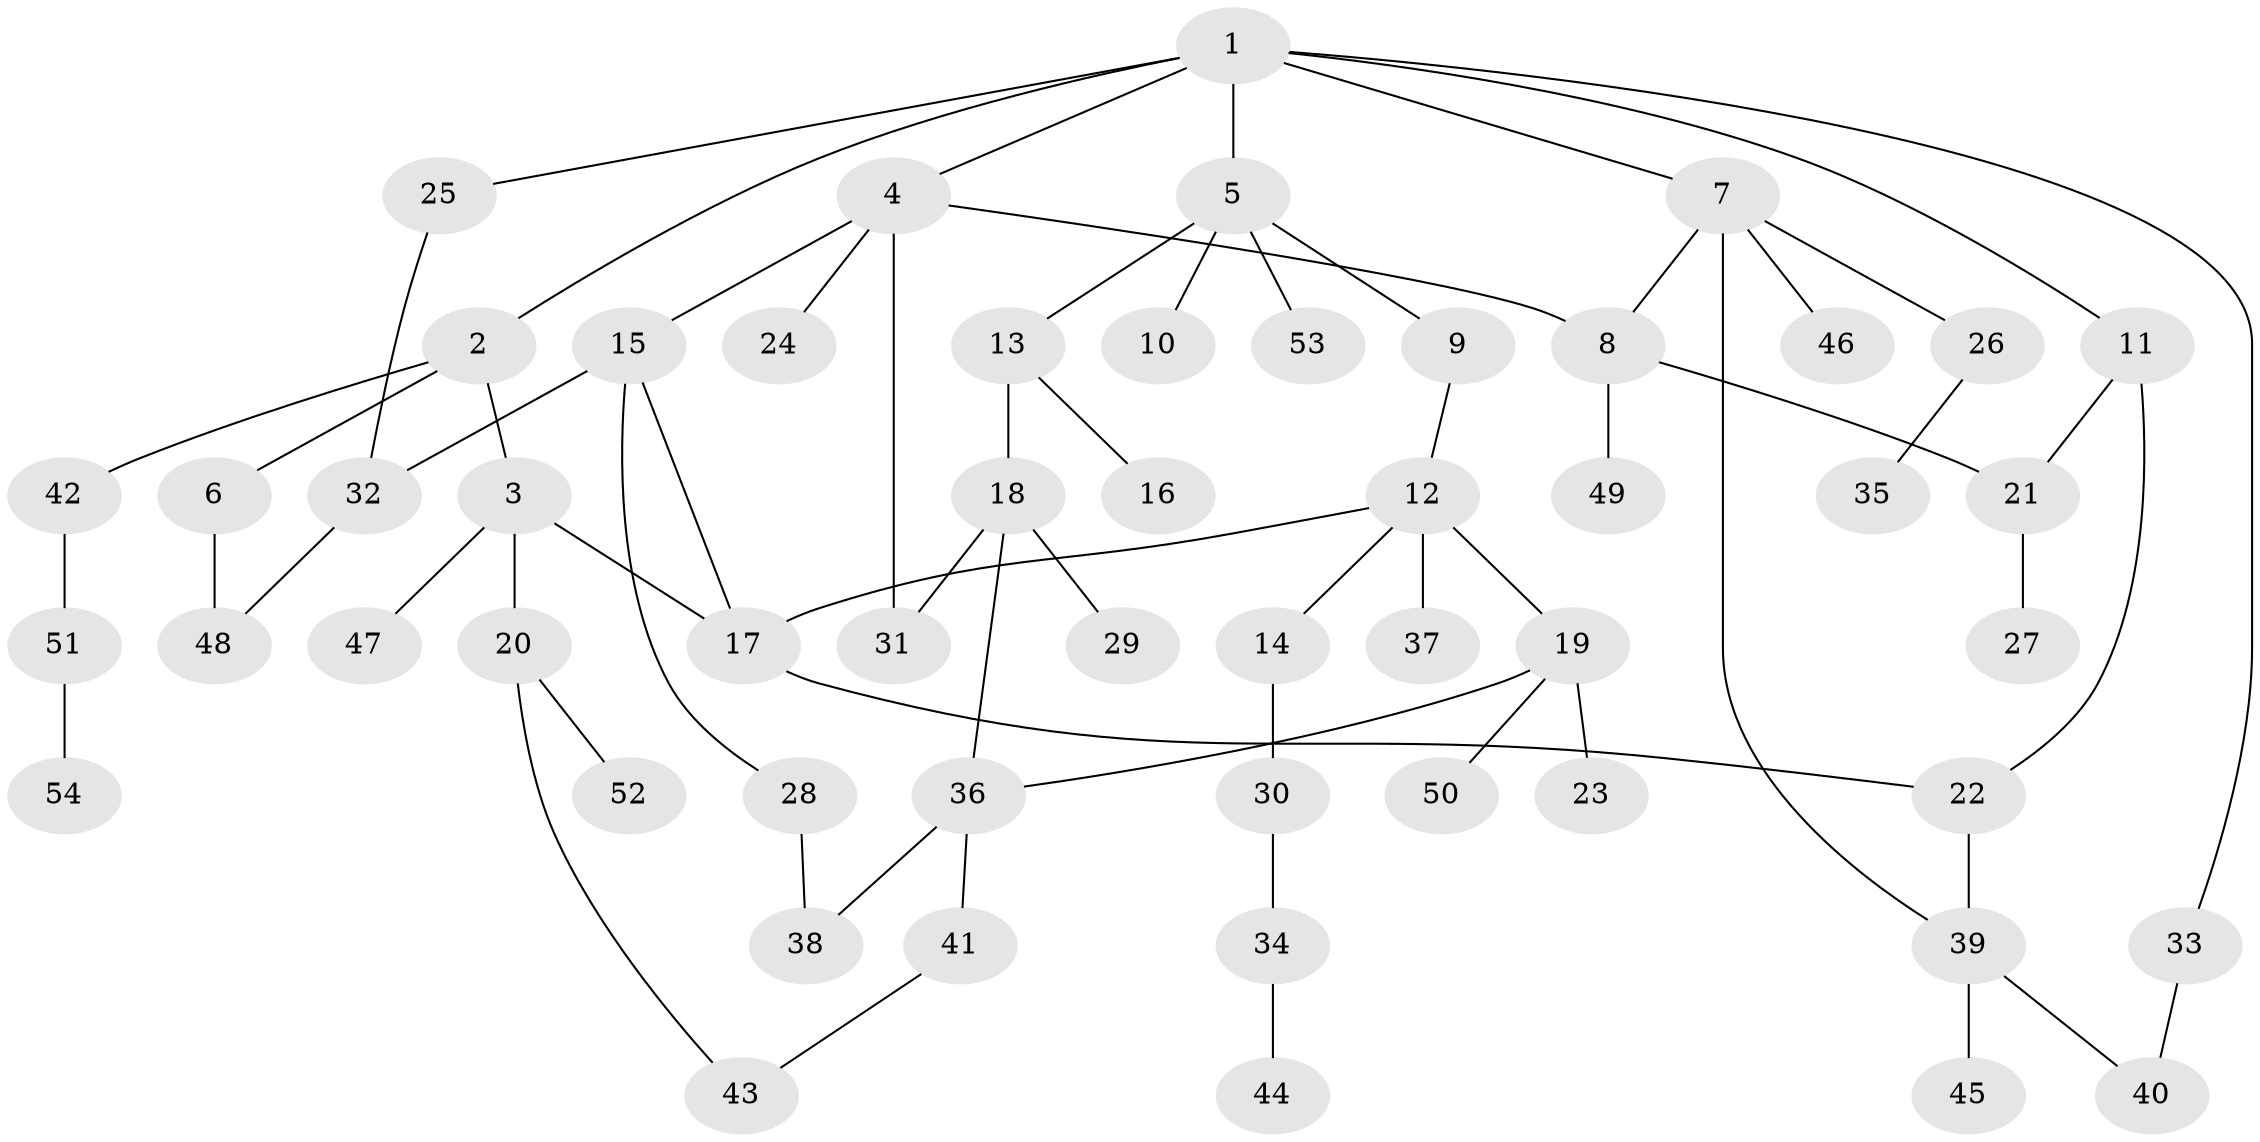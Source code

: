 // Generated by graph-tools (version 1.1) at 2025/49/03/09/25 03:49:20]
// undirected, 54 vertices, 66 edges
graph export_dot {
graph [start="1"]
  node [color=gray90,style=filled];
  1;
  2;
  3;
  4;
  5;
  6;
  7;
  8;
  9;
  10;
  11;
  12;
  13;
  14;
  15;
  16;
  17;
  18;
  19;
  20;
  21;
  22;
  23;
  24;
  25;
  26;
  27;
  28;
  29;
  30;
  31;
  32;
  33;
  34;
  35;
  36;
  37;
  38;
  39;
  40;
  41;
  42;
  43;
  44;
  45;
  46;
  47;
  48;
  49;
  50;
  51;
  52;
  53;
  54;
  1 -- 2;
  1 -- 4;
  1 -- 5;
  1 -- 7;
  1 -- 11;
  1 -- 25;
  1 -- 33;
  2 -- 3;
  2 -- 6;
  2 -- 42;
  3 -- 20;
  3 -- 47;
  3 -- 17;
  4 -- 8;
  4 -- 15;
  4 -- 24;
  4 -- 31;
  5 -- 9;
  5 -- 10;
  5 -- 13;
  5 -- 53;
  6 -- 48;
  7 -- 26;
  7 -- 39;
  7 -- 46;
  7 -- 8;
  8 -- 21;
  8 -- 49;
  9 -- 12;
  11 -- 22;
  11 -- 21;
  12 -- 14;
  12 -- 19;
  12 -- 37;
  12 -- 17;
  13 -- 16;
  13 -- 18;
  14 -- 30;
  15 -- 17;
  15 -- 28;
  15 -- 32;
  17 -- 22;
  18 -- 29;
  18 -- 31;
  18 -- 36;
  19 -- 23;
  19 -- 50;
  19 -- 36;
  20 -- 52;
  20 -- 43;
  21 -- 27;
  22 -- 39;
  25 -- 32;
  26 -- 35;
  28 -- 38;
  30 -- 34;
  32 -- 48;
  33 -- 40;
  34 -- 44;
  36 -- 38;
  36 -- 41;
  39 -- 40;
  39 -- 45;
  41 -- 43;
  42 -- 51;
  51 -- 54;
}
